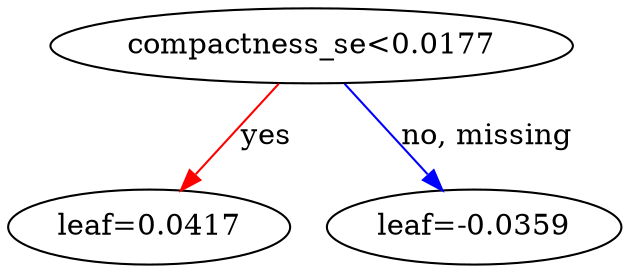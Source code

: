 digraph {
    graph [ rankdir=TB ]
    graph [ rankdir="UD" ]

    0 [ label="compactness_se<0.0177" ]
    0 -> 1 [label="yes" color="#FF0000"]
    0 -> 2 [label="no, missing" color="#0000FF"]

    1 [ label="leaf=0.0417" ]

    2 [ label="leaf=-0.0359" ]
}
